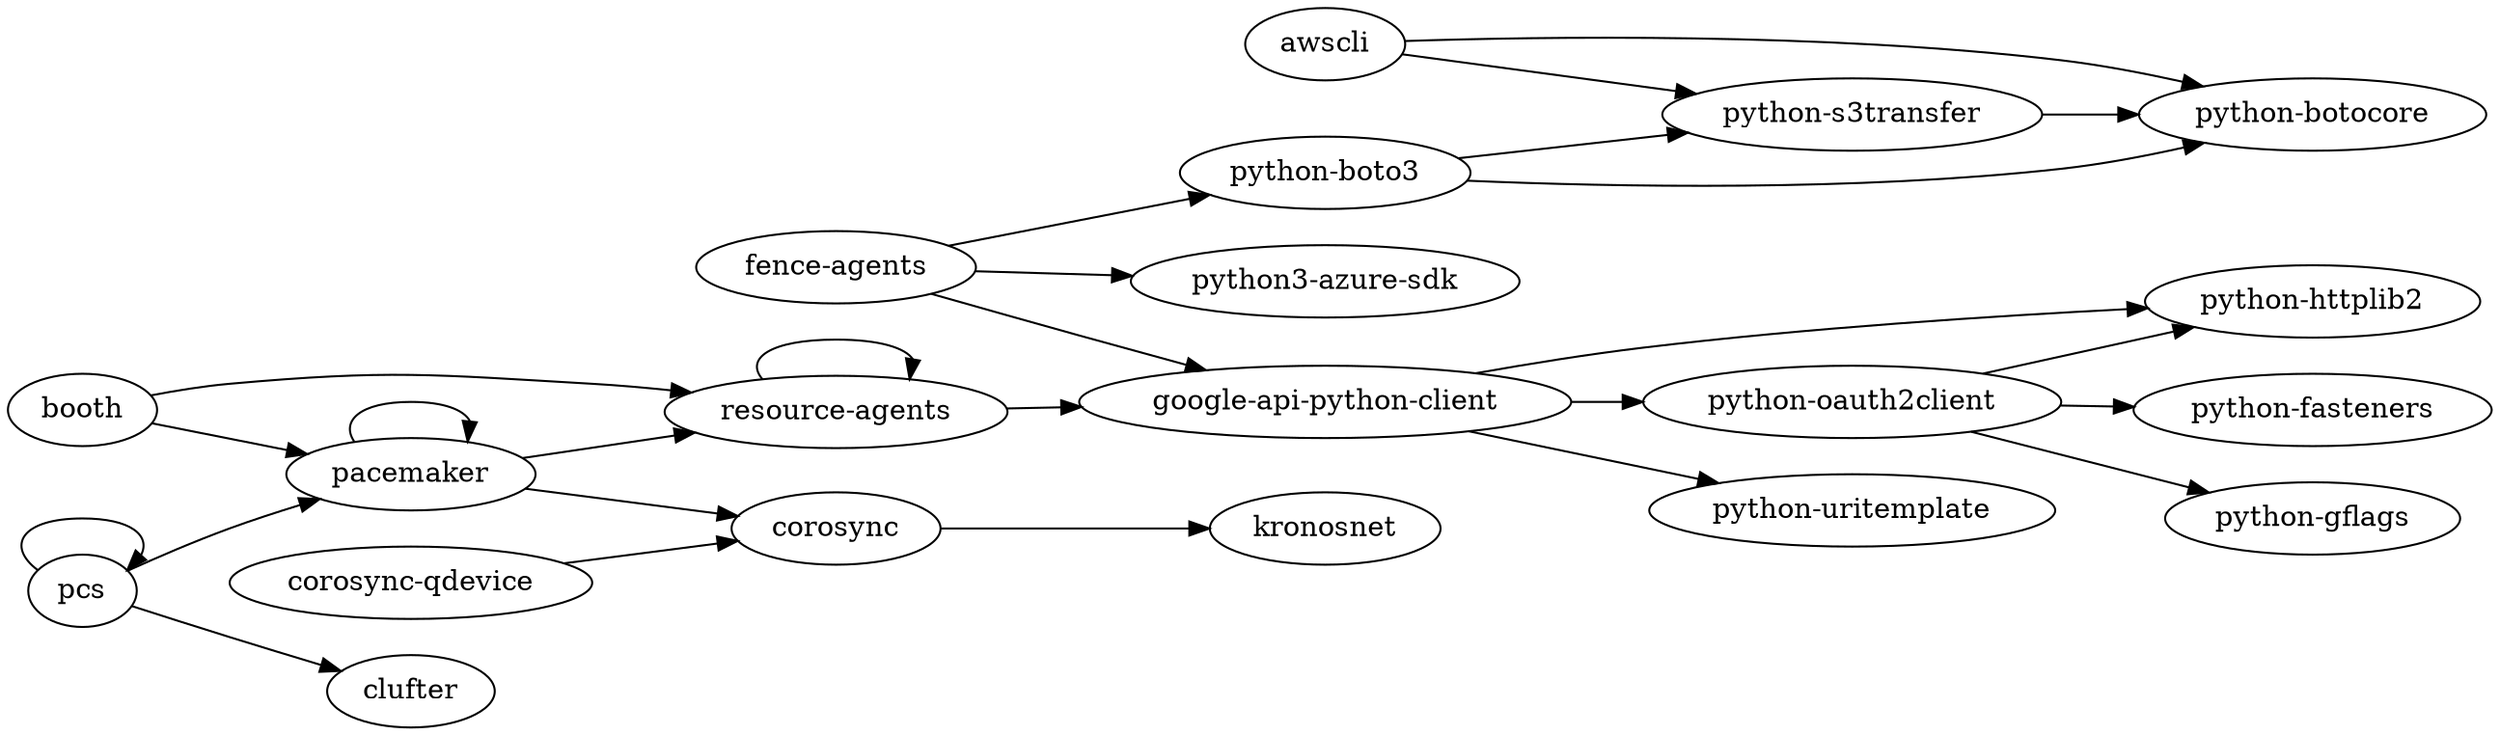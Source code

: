 digraph dep_Picture {
	graph [rankdir=LR]
	awscli
	awscli -> "python-botocore"
	awscli -> "python-s3transfer"
	booth
	booth -> pacemaker
	booth -> "resource-agents"
	clufter
	corosync
	corosync -> kronosnet
	"corosync-qdevice"
	"corosync-qdevice" -> corosync
	"fence-agents"
	"fence-agents" -> "python-boto3"
	"fence-agents" -> "python3-azure-sdk"
	"fence-agents" -> "google-api-python-client"
	kronosnet
	pacemaker
	pacemaker -> corosync
	pacemaker -> pacemaker
	pacemaker -> "resource-agents"
	pcs
	pcs -> pacemaker
	pcs -> clufter
	pcs -> pcs
	"python3-azure-sdk"
	"python-boto3"
	"python-boto3" -> "python-botocore"
	"python-boto3" -> "python-s3transfer"
	"python-botocore"
	"python-fasteners"
	"python-gflags"
	"google-api-python-client"
	"google-api-python-client" -> "python-httplib2"
	"google-api-python-client" -> "python-oauth2client"
	"google-api-python-client" -> "python-uritemplate"
	"python-httplib2"
	"python-oauth2client"
	"python-oauth2client" -> "python-fasteners"
	"python-oauth2client" -> "python-gflags"
	"python-oauth2client" -> "python-httplib2"
	"python-s3transfer"
	"python-s3transfer" -> "python-botocore"
	"python-uritemplate"
	"resource-agents"
	"resource-agents" -> "resource-agents"
	"resource-agents" -> "google-api-python-client"
}

